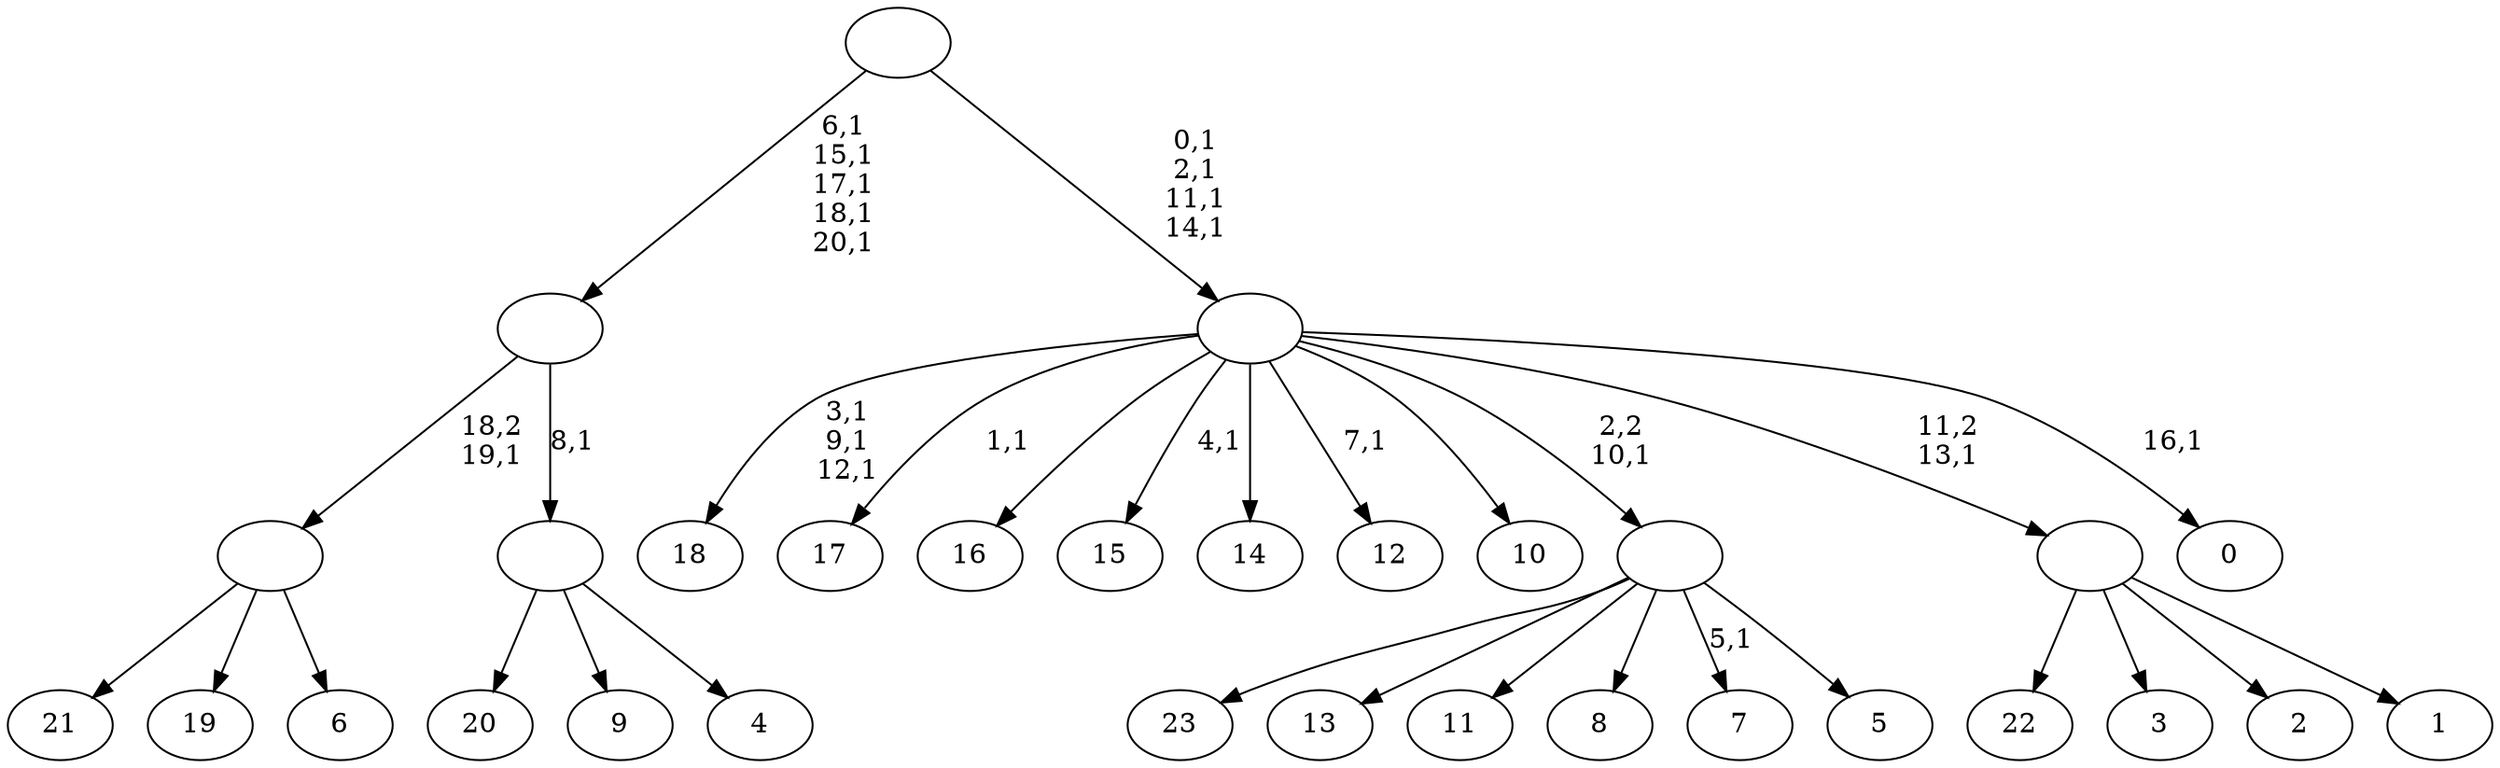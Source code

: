 digraph T {
	45 [label="23"]
	44 [label="22"]
	43 [label="21"]
	42 [label="20"]
	41 [label="19"]
	40 [label="18"]
	36 [label="17"]
	34 [label="16"]
	33 [label="15"]
	31 [label="14"]
	30 [label="13"]
	29 [label="12"]
	27 [label="11"]
	26 [label="10"]
	25 [label="9"]
	24 [label="8"]
	23 [label="7"]
	21 [label="6"]
	20 [label=""]
	19 [label="5"]
	18 [label=""]
	17 [label="4"]
	16 [label=""]
	15 [label=""]
	10 [label="3"]
	9 [label="2"]
	8 [label="1"]
	7 [label=""]
	6 [label="0"]
	4 [label=""]
	0 [label=""]
	20 -> 43 [label=""]
	20 -> 41 [label=""]
	20 -> 21 [label=""]
	18 -> 23 [label="5,1"]
	18 -> 45 [label=""]
	18 -> 30 [label=""]
	18 -> 27 [label=""]
	18 -> 24 [label=""]
	18 -> 19 [label=""]
	16 -> 42 [label=""]
	16 -> 25 [label=""]
	16 -> 17 [label=""]
	15 -> 20 [label="18,2\n19,1"]
	15 -> 16 [label="8,1"]
	7 -> 44 [label=""]
	7 -> 10 [label=""]
	7 -> 9 [label=""]
	7 -> 8 [label=""]
	4 -> 6 [label="16,1"]
	4 -> 29 [label="7,1"]
	4 -> 33 [label="4,1"]
	4 -> 36 [label="1,1"]
	4 -> 40 [label="3,1\n9,1\n12,1"]
	4 -> 34 [label=""]
	4 -> 31 [label=""]
	4 -> 26 [label=""]
	4 -> 18 [label="2,2\n10,1"]
	4 -> 7 [label="11,2\n13,1"]
	0 -> 4 [label="0,1\n2,1\n11,1\n14,1"]
	0 -> 15 [label="6,1\n15,1\n17,1\n18,1\n20,1"]
}
